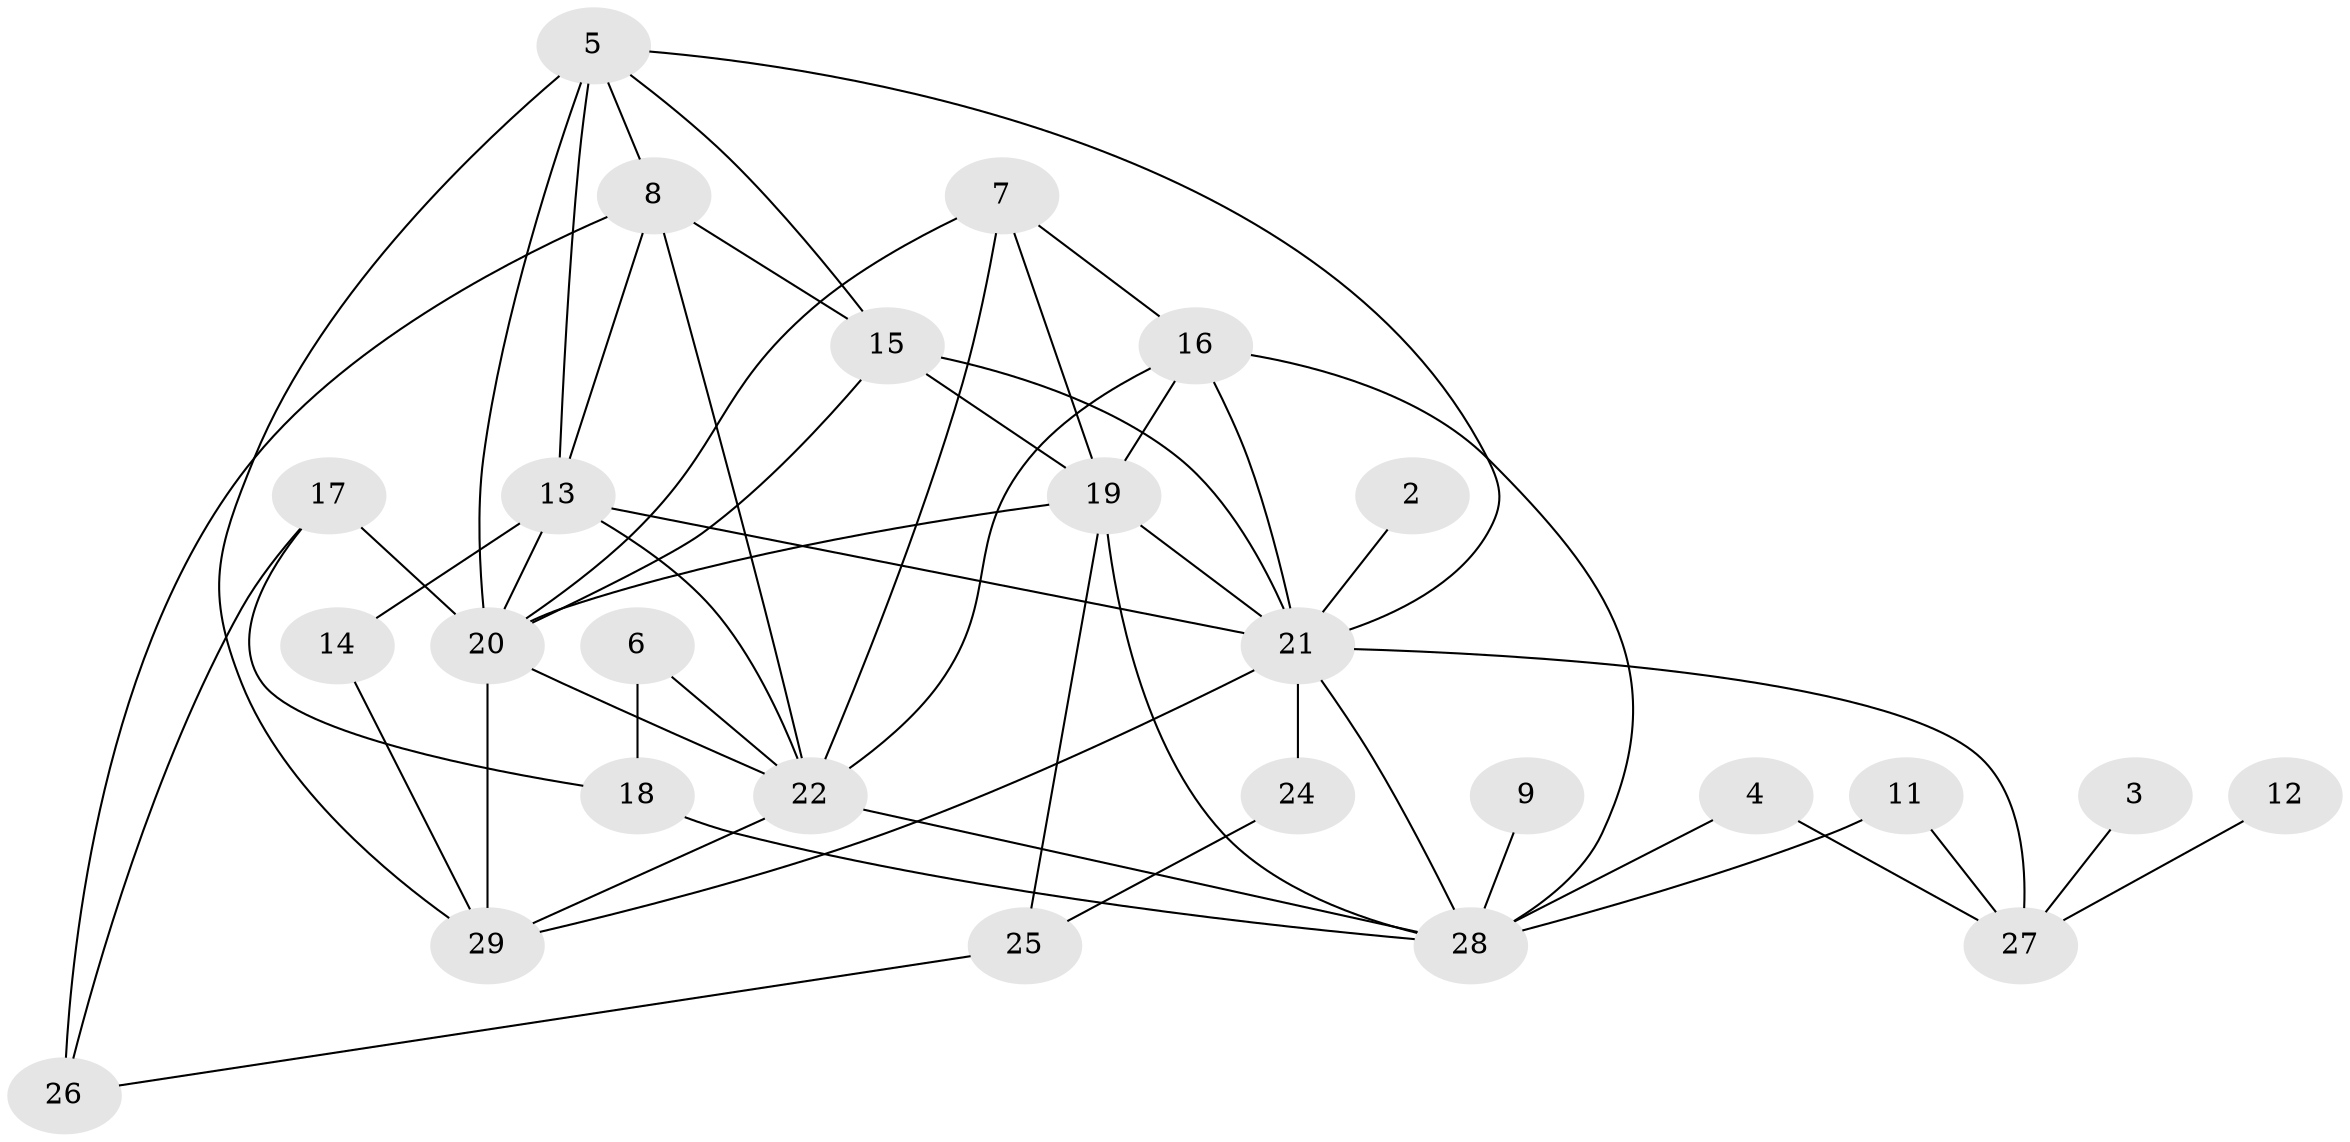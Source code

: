 // original degree distribution, {0: 0.05172413793103448, 1: 0.10344827586206896, 3: 0.22413793103448276, 2: 0.25862068965517243, 6: 0.06896551724137931, 5: 0.15517241379310345, 4: 0.13793103448275862}
// Generated by graph-tools (version 1.1) at 2025/49/03/09/25 03:49:07]
// undirected, 26 vertices, 54 edges
graph export_dot {
graph [start="1"]
  node [color=gray90,style=filled];
  2;
  3;
  4;
  5;
  6;
  7;
  8;
  9;
  11;
  12;
  13;
  14;
  15;
  16;
  17;
  18;
  19;
  20;
  21;
  22;
  24;
  25;
  26;
  27;
  28;
  29;
  2 -- 21 [weight=1.0];
  3 -- 27 [weight=1.0];
  4 -- 27 [weight=1.0];
  4 -- 28 [weight=1.0];
  5 -- 8 [weight=1.0];
  5 -- 13 [weight=1.0];
  5 -- 15 [weight=1.0];
  5 -- 20 [weight=1.0];
  5 -- 21 [weight=1.0];
  5 -- 29 [weight=1.0];
  6 -- 18 [weight=1.0];
  6 -- 22 [weight=1.0];
  7 -- 16 [weight=1.0];
  7 -- 19 [weight=1.0];
  7 -- 20 [weight=2.0];
  7 -- 22 [weight=1.0];
  8 -- 13 [weight=1.0];
  8 -- 15 [weight=1.0];
  8 -- 22 [weight=2.0];
  8 -- 26 [weight=1.0];
  9 -- 28 [weight=1.0];
  11 -- 27 [weight=1.0];
  11 -- 28 [weight=1.0];
  12 -- 27 [weight=1.0];
  13 -- 14 [weight=1.0];
  13 -- 20 [weight=1.0];
  13 -- 21 [weight=1.0];
  13 -- 22 [weight=1.0];
  14 -- 29 [weight=1.0];
  15 -- 19 [weight=1.0];
  15 -- 20 [weight=1.0];
  15 -- 21 [weight=1.0];
  16 -- 19 [weight=1.0];
  16 -- 21 [weight=1.0];
  16 -- 22 [weight=1.0];
  16 -- 28 [weight=1.0];
  17 -- 18 [weight=1.0];
  17 -- 20 [weight=1.0];
  17 -- 26 [weight=1.0];
  18 -- 28 [weight=1.0];
  19 -- 20 [weight=1.0];
  19 -- 21 [weight=1.0];
  19 -- 25 [weight=1.0];
  19 -- 28 [weight=1.0];
  20 -- 22 [weight=2.0];
  20 -- 29 [weight=1.0];
  21 -- 24 [weight=1.0];
  21 -- 27 [weight=1.0];
  21 -- 28 [weight=1.0];
  21 -- 29 [weight=1.0];
  22 -- 28 [weight=1.0];
  22 -- 29 [weight=1.0];
  24 -- 25 [weight=1.0];
  25 -- 26 [weight=1.0];
}
